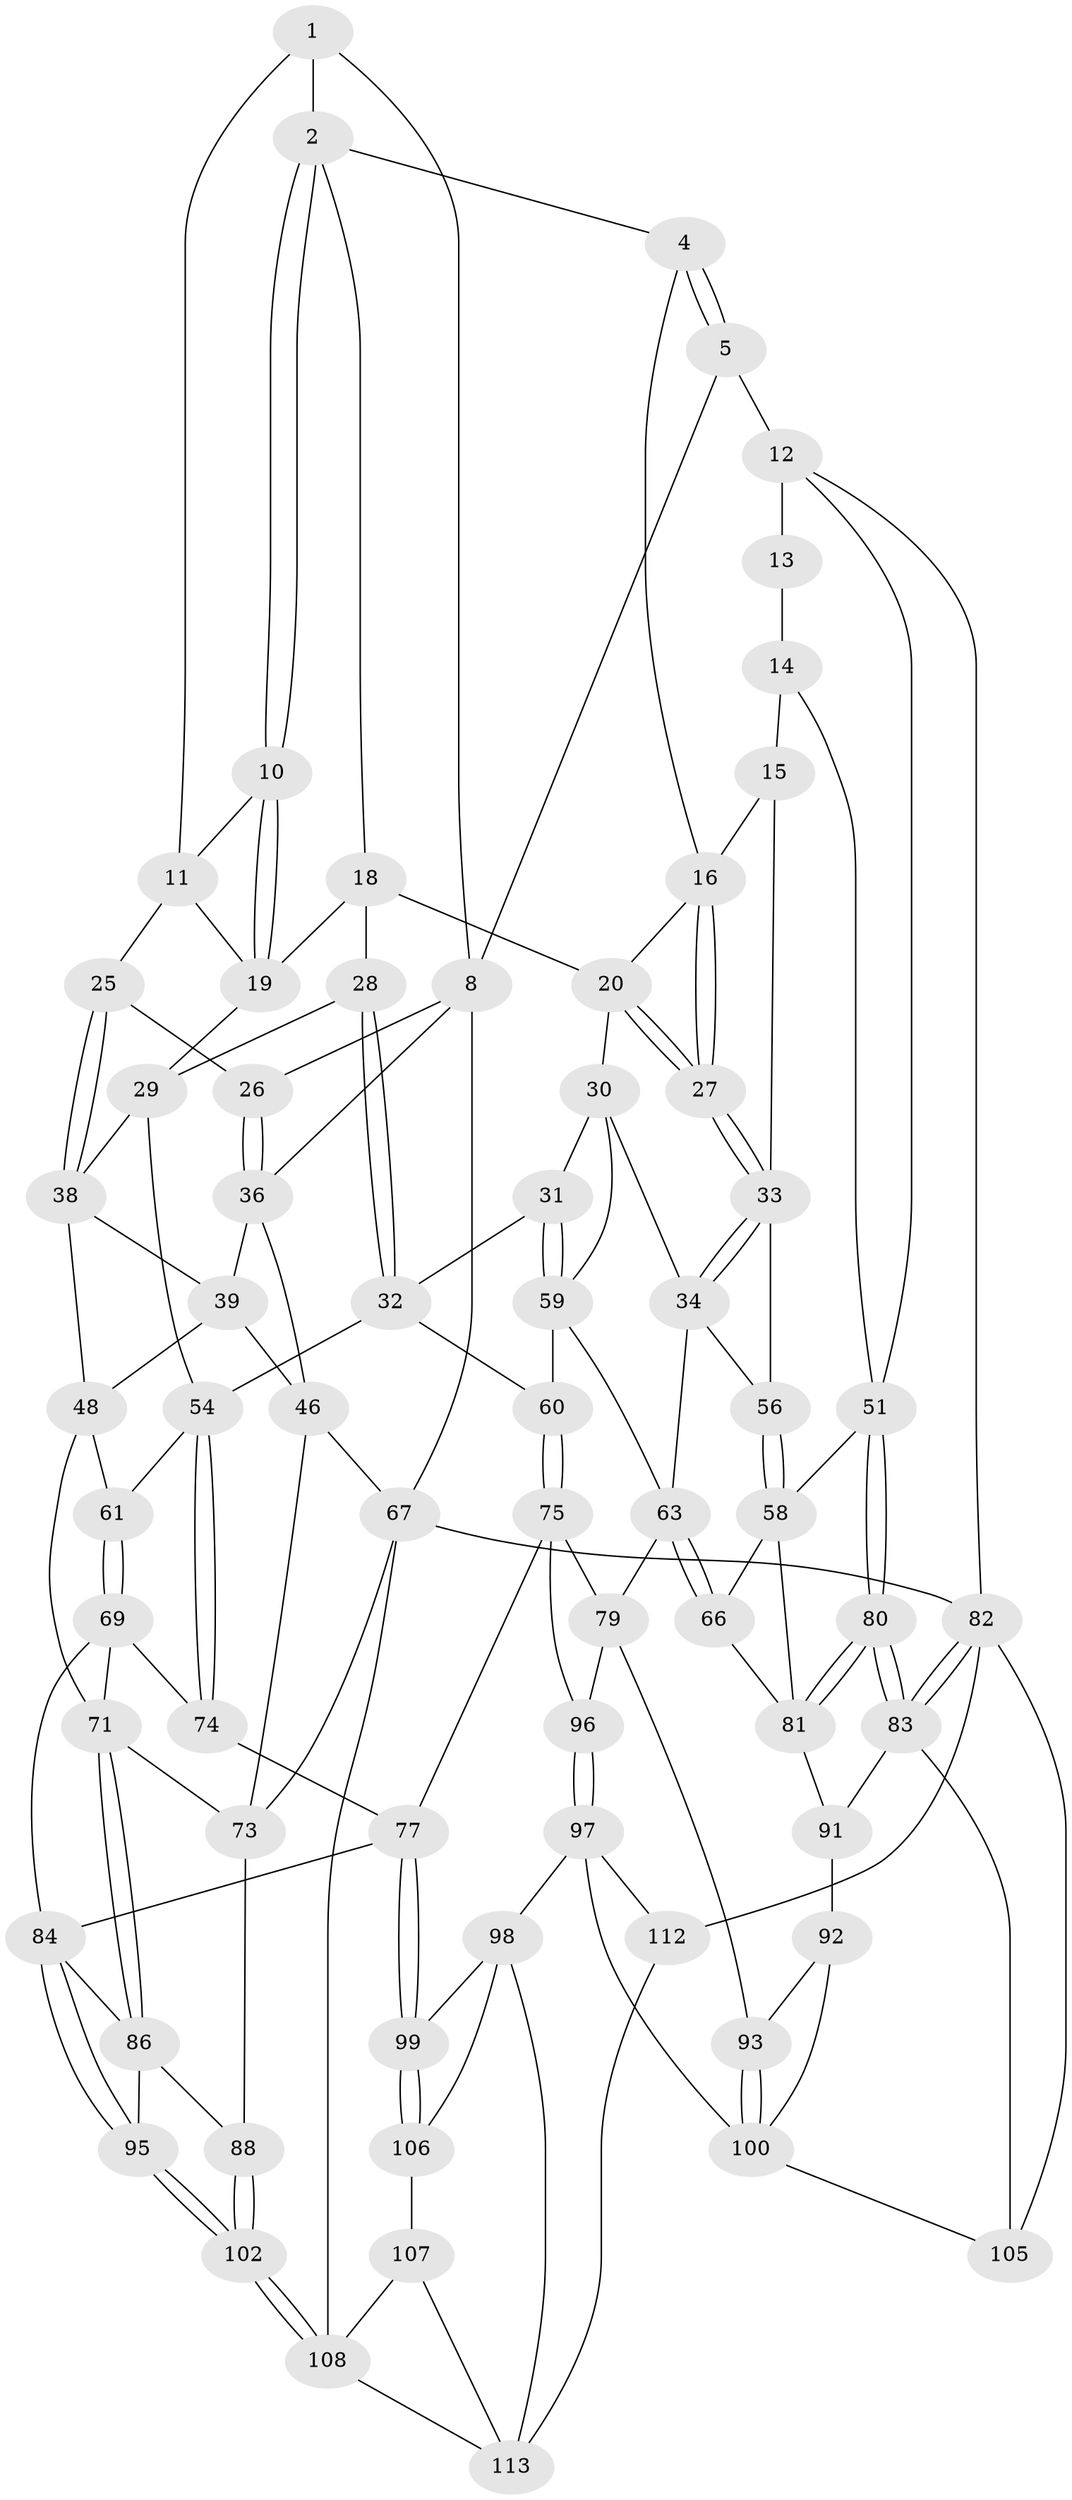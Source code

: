 // Generated by graph-tools (version 1.1) at 2025/24/03/03/25 07:24:31]
// undirected, 70 vertices, 155 edges
graph export_dot {
graph [start="1"]
  node [color=gray90,style=filled];
  1 [pos="+0.18787318874354653+0",super="+7"];
  2 [pos="+0.3378498569711061+0.053381820336664006",super="+3"];
  4 [pos="+0.6658376427823347+0"];
  5 [pos="+0.6756552685924025+0",super="+6"];
  8 [pos="+0.11578753618986193+0.14752015688790338",super="+9"];
  10 [pos="+0.3648708327748645+0.17007754036780665"];
  11 [pos="+0.2387021434872029+0.1783982301253569",super="+24"];
  12 [pos="+0.7390803922326463+0",super="+50"];
  13 [pos="+1+0.22102223761839696"];
  14 [pos="+0.9878534805724658+0.22577767968746548",super="+44"];
  15 [pos="+0.9819086428999354+0.2259381353224959",super="+42"];
  16 [pos="+0.9047053453313175+0.22374880199457672",super="+17"];
  18 [pos="+0.5732513211671307+0.09558328848062962",super="+22"];
  19 [pos="+0.38591087830943743+0.18363939247928515",super="+23"];
  20 [pos="+0.7126935544475631+0.23950011368618684",super="+21"];
  25 [pos="+0.24552743805883998+0.3104628830505976"];
  26 [pos="+0.14713019316374504+0.26570985269132263"];
  27 [pos="+0.7802897858220316+0.3519019171914553"];
  28 [pos="+0.46971700524777155+0.3733908705907312"];
  29 [pos="+0.4150245299716671+0.36272464829499435",super="+40"];
  30 [pos="+0.6747118693332311+0.4105823210726102",super="+35"];
  31 [pos="+0.5240040009703177+0.4024498644466542"];
  32 [pos="+0.4881828115422945+0.3886744619060762",super="+53"];
  33 [pos="+0.7666811086768116+0.38193064518226966",super="+43"];
  34 [pos="+0.7058571663657951+0.4124565676276462",super="+57"];
  36 [pos="+0.12785928364633234+0.3585979699684596",super="+37"];
  38 [pos="+0.21971800330801358+0.35985250889213266",super="+41"];
  39 [pos="+0.1341149228658833+0.3675465332960107",super="+45"];
  46 [pos="+0+0.49992191854074",super="+47"];
  48 [pos="+0.17801317693726013+0.5258941499364983",super="+49"];
  51 [pos="+1+0.42907092021432763",super="+52"];
  54 [pos="+0.34999769684423376+0.5722227616467451",super="+55"];
  56 [pos="+0.824156947583876+0.5447012557287164"];
  58 [pos="+0.894383254022008+0.6071223712823662",super="+65"];
  59 [pos="+0.5606012867988396+0.5883835288883505",super="+62"];
  60 [pos="+0.46909488479740047+0.603846816040046"];
  61 [pos="+0.23677925824395382+0.5505378056700935"];
  63 [pos="+0.6993491769128752+0.654932230557136",super="+64"];
  66 [pos="+0.7535799474336414+0.6873667134147251"];
  67 [pos="+0+1",super="+68"];
  69 [pos="+0.24814944380099915+0.6794621460581446",super="+70"];
  71 [pos="+0.1443285979836562+0.654883882131516",super="+72"];
  73 [pos="+0.0605394138883715+0.6774066945141128",super="+89"];
  74 [pos="+0.3392619794514909+0.6146287220594725"];
  75 [pos="+0.4675468363102992+0.6360689974397635",super="+76"];
  77 [pos="+0.3905498593717291+0.7869135411910227",super="+78"];
  79 [pos="+0.6058296434944622+0.7323231955156444",super="+94"];
  80 [pos="+1+0.7047033814876706"];
  81 [pos="+1+0.68849064201973",super="+90"];
  82 [pos="+1+1",super="+111"];
  83 [pos="+1+1",super="+103"];
  84 [pos="+0.277741212908493+0.7813712037449831",super="+85"];
  86 [pos="+0.14475991112333586+0.6990078925756663",super="+87"];
  88 [pos="+0.08521260768116354+0.7929864457191443"];
  91 [pos="+0.7808411550313075+0.7733467413153687"];
  92 [pos="+0.7336018000903131+0.8120210545884092"];
  93 [pos="+0.6680453994566796+0.8195713278804703"];
  95 [pos="+0.25804962255554575+0.7971602852091269"];
  96 [pos="+0.5752073450334252+0.762255766616339"];
  97 [pos="+0.5581665621162599+0.8929353066822165",super="+101"];
  98 [pos="+0.5081252571292555+0.8859544929630024",super="+110"];
  99 [pos="+0.39174494722602116+0.7907412323672962"];
  100 [pos="+0.6268211658636672+0.9539867418608802",super="+104"];
  102 [pos="+0.21663725402476117+0.8688930797884241"];
  105 [pos="+0.806704870197128+0.9120201309858323"];
  106 [pos="+0.37400188299464054+0.9198153406036137"];
  107 [pos="+0.3599871529133433+0.9276351049040313"];
  108 [pos="+0.21606235658335854+0.873723582869877",super="+109"];
  112 [pos="+0.6307987236961455+1"];
  113 [pos="+0.533486134963324+1",super="+114"];
  1 -- 2;
  1 -- 8;
  1 -- 11;
  2 -- 10;
  2 -- 10;
  2 -- 18;
  2 -- 4;
  4 -- 5;
  4 -- 5;
  4 -- 16;
  5 -- 12 [weight=2];
  5 -- 8;
  8 -- 26;
  8 -- 67;
  8 -- 36;
  10 -- 11;
  10 -- 19;
  10 -- 19;
  11 -- 19;
  11 -- 25;
  12 -- 13 [weight=2];
  12 -- 82;
  12 -- 51;
  13 -- 14;
  14 -- 15 [weight=2];
  14 -- 51;
  15 -- 16;
  15 -- 33;
  16 -- 27;
  16 -- 27;
  16 -- 20;
  18 -- 19;
  18 -- 28;
  18 -- 20;
  19 -- 29;
  20 -- 27;
  20 -- 27;
  20 -- 30;
  25 -- 26;
  25 -- 38;
  25 -- 38;
  26 -- 36;
  26 -- 36;
  27 -- 33;
  27 -- 33;
  28 -- 29;
  28 -- 32;
  28 -- 32;
  29 -- 54;
  29 -- 38;
  30 -- 31;
  30 -- 34;
  30 -- 59;
  31 -- 32;
  31 -- 59;
  31 -- 59;
  32 -- 60;
  32 -- 54;
  33 -- 34;
  33 -- 34;
  33 -- 56;
  34 -- 56;
  34 -- 63;
  36 -- 39;
  36 -- 46;
  38 -- 39;
  38 -- 48;
  39 -- 48;
  39 -- 46;
  46 -- 73;
  46 -- 67;
  48 -- 61;
  48 -- 71;
  51 -- 80;
  51 -- 80;
  51 -- 58;
  54 -- 74;
  54 -- 74;
  54 -- 61;
  56 -- 58;
  56 -- 58;
  58 -- 81;
  58 -- 66;
  59 -- 60;
  59 -- 63;
  60 -- 75;
  60 -- 75;
  61 -- 69;
  61 -- 69;
  63 -- 66;
  63 -- 66;
  63 -- 79;
  66 -- 81;
  67 -- 82;
  67 -- 108;
  67 -- 73;
  69 -- 74;
  69 -- 84;
  69 -- 71;
  71 -- 86;
  71 -- 86;
  71 -- 73;
  73 -- 88;
  74 -- 77;
  75 -- 79;
  75 -- 96;
  75 -- 77;
  77 -- 99;
  77 -- 99;
  77 -- 84;
  79 -- 96;
  79 -- 93;
  80 -- 81;
  80 -- 81;
  80 -- 83;
  80 -- 83;
  81 -- 91;
  82 -- 83;
  82 -- 83;
  82 -- 112;
  82 -- 105;
  83 -- 105;
  83 -- 91;
  84 -- 95;
  84 -- 95;
  84 -- 86;
  86 -- 88;
  86 -- 95;
  88 -- 102;
  88 -- 102;
  91 -- 92;
  92 -- 93;
  92 -- 100;
  93 -- 100;
  93 -- 100;
  95 -- 102;
  95 -- 102;
  96 -- 97;
  96 -- 97;
  97 -- 98;
  97 -- 112;
  97 -- 100;
  98 -- 99;
  98 -- 113;
  98 -- 106;
  99 -- 106;
  99 -- 106;
  100 -- 105;
  102 -- 108;
  102 -- 108;
  106 -- 107;
  107 -- 108;
  107 -- 113;
  108 -- 113;
  112 -- 113;
}
